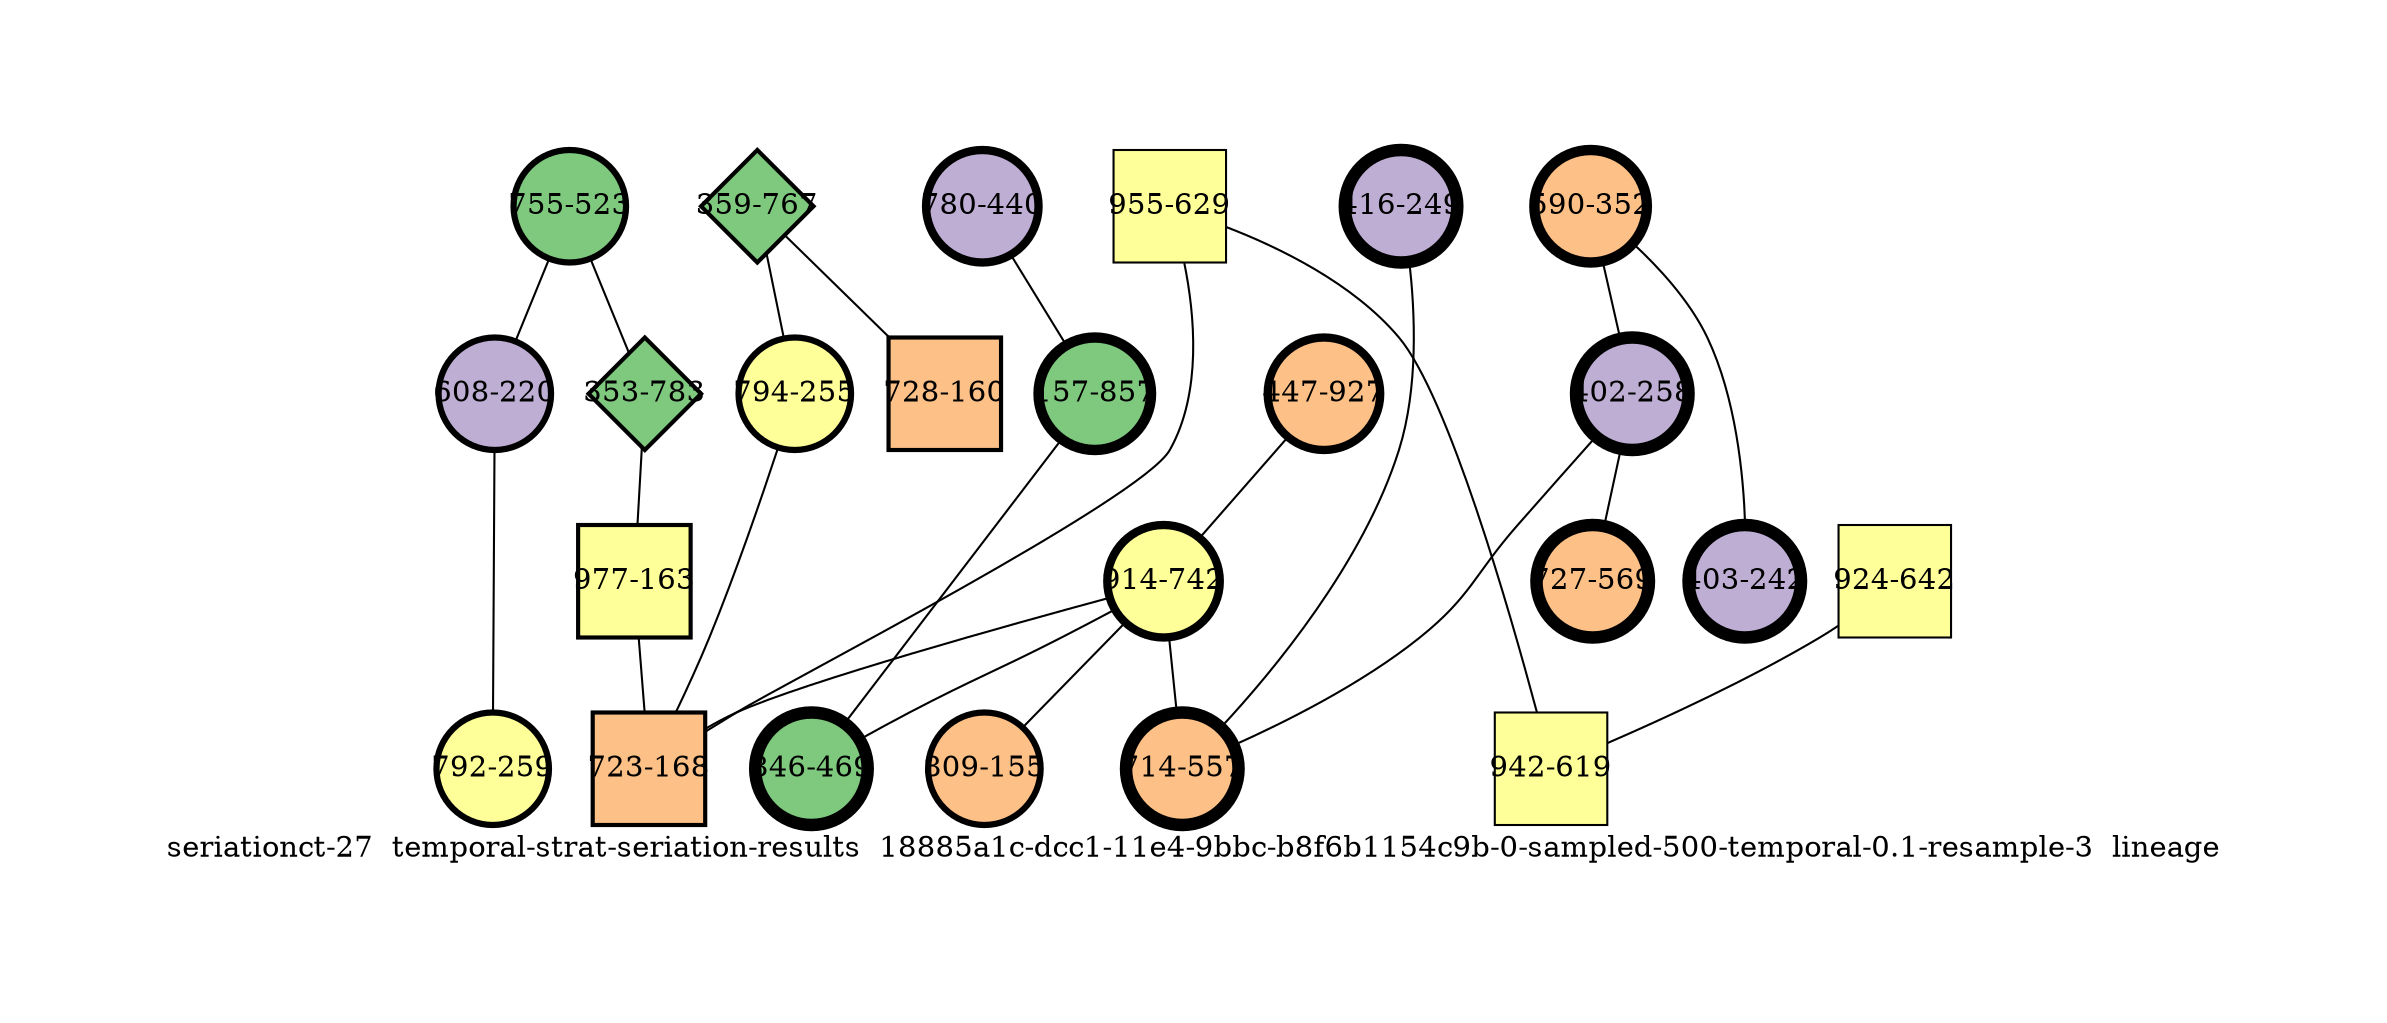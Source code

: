 strict graph "seriationct-27  temporal-strat-seriation-results  18885a1c-dcc1-11e4-9bbc-b8f6b1154c9b-0-sampled-500-temporal-0.1-resample-3  lineage" {
labelloc=b;
ratio=auto;
pad="1.0";
label="seriationct-27  temporal-strat-seriation-results  18885a1c-dcc1-11e4-9bbc-b8f6b1154c9b-0-sampled-500-temporal-0.1-resample-3  lineage";
node [width="0.75", style=filled, fixedsize=true, height="0.75", shape=circle, label=""];
0 [xCoordinate="523.0", appears_in_slice=3, yCoordinate="755.0", colorscheme=accent6, lineage_id=0, short_label="755-523", label="755-523", shape=circle, cluster_id=0, fillcolor=1, size="500.0", id=0, penwidth="3.0"];
1 [xCoordinate="440.0", appears_in_slice=4, yCoordinate="780.0", colorscheme=accent6, lineage_id=0, short_label="780-440", label="780-440", shape=circle, cluster_id=1, fillcolor=2, size="500.0", id=1, penwidth="4.0"];
2 [xCoordinate="352.0", appears_in_slice=5, yCoordinate="590.0", colorscheme=accent6, lineage_id=0, short_label="590-352", label="590-352", shape=circle, cluster_id=2, fillcolor=3, size="500.0", id=2, penwidth="5.0"];
3 [xCoordinate="767.0", appears_in_slice=2, yCoordinate="359.0", colorscheme=accent6, lineage_id=2, short_label="359-767", label="359-767", shape=diamond, cluster_id=0, fillcolor=1, size="500.0", id=3, penwidth="2.0"];
4 [xCoordinate="220.0", appears_in_slice=3, yCoordinate="608.0", colorscheme=accent6, lineage_id=0, short_label="608-220", label="608-220", shape=circle, cluster_id=1, fillcolor=2, size="500.0", id=4, penwidth="3.0"];
5 [xCoordinate="258.0", appears_in_slice=6, yCoordinate="402.0", colorscheme=accent6, lineage_id=0, short_label="402-258", label="402-258", shape=circle, cluster_id=1, fillcolor=2, size="500.0", id=5, penwidth="6.0"];
6 [xCoordinate="160.0", appears_in_slice=2, yCoordinate="728.0", colorscheme=accent6, lineage_id=1, short_label="728-160", label="728-160", shape=square, cluster_id=2, fillcolor=3, size="500.0", id=6, penwidth="2.0"];
7 [xCoordinate="857.0", appears_in_slice=5, yCoordinate="157.0", colorscheme=accent6, lineage_id=0, short_label="157-857", label="157-857", shape=circle, cluster_id=0, fillcolor=1, size="500.0", id=7, penwidth="5.0"];
8 [xCoordinate="259.0", appears_in_slice=3, yCoordinate="792.0", colorscheme=accent6, lineage_id=0, short_label="792-259", label="792-259", shape=circle, cluster_id=3, fillcolor=4, size="500.0", id=8, penwidth="3.0"];
9 [xCoordinate="242.0", appears_in_slice=6, yCoordinate="403.0", colorscheme=accent6, lineage_id=0, short_label="403-242", label="403-242", shape=circle, cluster_id=1, fillcolor=2, size="500.0", id=9, penwidth="6.0"];
10 [xCoordinate="927.0", appears_in_slice=4, yCoordinate="447.0", colorscheme=accent6, lineage_id=0, short_label="447-927", label="447-927", shape=circle, cluster_id=2, fillcolor=3, size="500.0", id=10, penwidth="4.0"];
11 [xCoordinate="255.0", appears_in_slice=3, yCoordinate="794.0", colorscheme=accent6, lineage_id=0, short_label="794-255", label="794-255", shape=circle, cluster_id=3, fillcolor=4, size="500.0", id=11, penwidth="3.0"];
12 [xCoordinate="742.0", appears_in_slice=4, yCoordinate="914.0", colorscheme=accent6, lineage_id=0, short_label="914-742", label="914-742", shape=circle, cluster_id=3, fillcolor=4, size="500.0", id=12, penwidth="4.0"];
13 [xCoordinate="783.0", appears_in_slice=2, yCoordinate="353.0", colorscheme=accent6, lineage_id=2, short_label="353-783", label="353-783", shape=diamond, cluster_id=0, fillcolor=1, size="500.0", id=13, penwidth="2.0"];
14 [xCoordinate="469.0", appears_in_slice=6, yCoordinate="846.0", colorscheme=accent6, lineage_id=0, short_label="846-469", label="846-469", shape=circle, cluster_id=0, fillcolor=1, size="500.0", id=14, penwidth="6.0"];
15 [xCoordinate="163.0", appears_in_slice=2, yCoordinate="977.0", colorscheme=accent6, lineage_id=1, short_label="977-163", label="977-163", shape=square, cluster_id=3, fillcolor=4, size="500.0", id=15, penwidth="2.0"];
16 [xCoordinate="629.0", appears_in_slice=1, yCoordinate="955.0", colorscheme=accent6, lineage_id=1, short_label="955-629", label="955-629", shape=square, cluster_id=3, fillcolor=4, size="500.0", id=16, penwidth="1.0"];
17 [xCoordinate="155.0", appears_in_slice=3, yCoordinate="809.0", colorscheme=accent6, lineage_id=0, short_label="809-155", label="809-155", shape=circle, cluster_id=2, fillcolor=3, size="500.0", id=17, penwidth="3.0"];
18 [xCoordinate="249.0", appears_in_slice=6, yCoordinate="416.0", colorscheme=accent6, lineage_id=0, short_label="416-249", label="416-249", shape=circle, cluster_id=1, fillcolor=2, size="500.0", id=18, penwidth="6.0"];
19 [xCoordinate="642.0", appears_in_slice=1, yCoordinate="924.0", colorscheme=accent6, lineage_id=1, short_label="924-642", label="924-642", shape=square, cluster_id=3, fillcolor=4, size="500.0", id=19, penwidth="1.0"];
20 [xCoordinate="168.0", appears_in_slice=2, yCoordinate="723.0", colorscheme=accent6, lineage_id=1, short_label="723-168", label="723-168", shape=square, cluster_id=2, fillcolor=3, size="500.0", id=20, penwidth="2.0"];
21 [xCoordinate="619.0", appears_in_slice=1, yCoordinate="942.0", colorscheme=accent6, lineage_id=1, short_label="942-619", label="942-619", shape=square, cluster_id=3, fillcolor=4, size="500.0", id=21, penwidth="1.0"];
22 [xCoordinate="569.0", appears_in_slice=6, yCoordinate="727.0", colorscheme=accent6, lineage_id=0, short_label="727-569", label="727-569", shape=circle, cluster_id=2, fillcolor=3, size="500.0", id=22, penwidth="6.0"];
23 [xCoordinate="557.0", appears_in_slice=6, yCoordinate="714.0", colorscheme=accent6, lineage_id=0, short_label="714-557", label="714-557", shape=circle, cluster_id=2, fillcolor=3, size="500.0", id=23, penwidth="6.0"];
0 -- 4  [inverseweight="4.15170138371", weight="0.240865107477"];
0 -- 13  [inverseweight="3.27069952698", weight="0.305744991782"];
1 -- 7  [inverseweight="5.4067483731", weight="0.184954048347"];
2 -- 9  [inverseweight="2.05902587961", weight="0.485666552276"];
2 -- 5  [inverseweight="1.81860270057", weight="0.549872712544"];
3 -- 11  [inverseweight="4.13463251035", weight="0.241859463325"];
3 -- 6  [inverseweight="3.04031430205", weight="0.328913362453"];
4 -- 8  [inverseweight="49.0290337845", weight="0.0203960780544"];
5 -- 22  [inverseweight="1.29217517484", weight="0.773888880912"];
5 -- 23  [inverseweight="12.2794168103", weight="0.081437092286"];
7 -- 14  [inverseweight="2.71051485807", weight="0.368933598362"];
10 -- 12  [inverseweight="2.03198315431", weight="0.492130064109"];
11 -- 20  [inverseweight="2.19222350735", weight="0.45615786741"];
12 -- 17  [inverseweight="1.87154375971", weight="0.534318257221"];
12 -- 20  [inverseweight="2.08732335469", weight="0.479082456368"];
12 -- 14  [inverseweight="1.8870746282", weight="0.529920748792"];
12 -- 23  [inverseweight="1.80386730778", weight="0.554364501028"];
13 -- 15  [inverseweight="16.59308279", weight="0.0602660766933"];
15 -- 20  [inverseweight="2.72545336236", weight="0.366911433455"];
16 -- 20  [inverseweight="1.4292599727", weight="0.699662775914"];
16 -- 21  [inverseweight="19.7334259491", weight="0.0506754378373"];
18 -- 23  [inverseweight="1.99132082474", weight="0.502179250866"];
19 -- 21  [inverseweight="25.5822255048", weight="0.0390896405714"];
}
